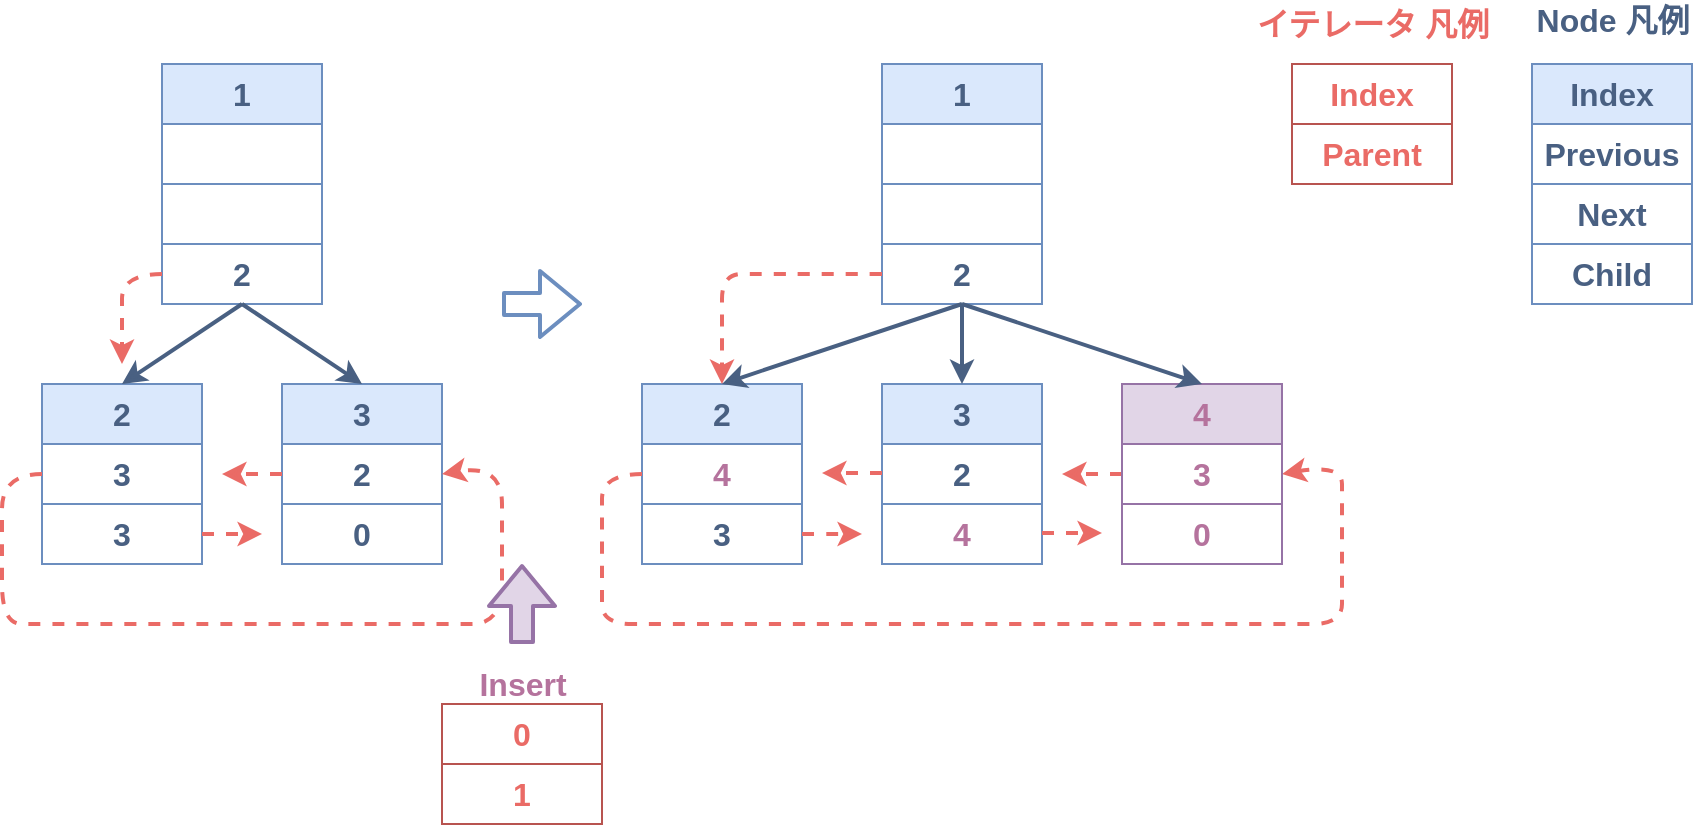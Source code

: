 <mxfile version="12.6.5" type="device"><diagram id="uMkU0hV-Th2yiUNmq93H" name="Page-1"><mxGraphModel dx="1086" dy="966" grid="1" gridSize="10" guides="1" tooltips="1" connect="1" arrows="1" fold="1" page="1" pageScale="1" pageWidth="827" pageHeight="1169" math="0" shadow="0"><root><mxCell id="0"/><mxCell id="1" parent="0"/><mxCell id="IqR-9AkSd190H659cbV4-1" value="&lt;b&gt;&lt;font style=&quot;font-size: 16px&quot; color=&quot;#496082&quot;&gt;2&lt;/font&gt;&lt;/b&gt;" style="rounded=0;whiteSpace=wrap;html=1;fillColor=#dae8fc;strokeColor=#6c8ebf;" parent="1" vertex="1"><mxGeometry x="60" y="240" width="80" height="30" as="geometry"/></mxCell><mxCell id="IqR-9AkSd190H659cbV4-2" value="&lt;b&gt;&lt;font style=&quot;font-size: 16px&quot; color=&quot;#496082&quot;&gt;3&lt;/font&gt;&lt;/b&gt;" style="rounded=0;whiteSpace=wrap;html=1;fillColor=none;strokeColor=#6c8ebf;" parent="1" vertex="1"><mxGeometry x="60" y="270" width="80" height="30" as="geometry"/></mxCell><mxCell id="IqR-9AkSd190H659cbV4-3" value="&lt;font color=&quot;#496082&quot; size=&quot;1&quot;&gt;&lt;b style=&quot;font-size: 16px&quot;&gt;3&lt;/b&gt;&lt;/font&gt;" style="rounded=0;whiteSpace=wrap;html=1;fillColor=none;strokeColor=#6c8ebf;" parent="1" vertex="1"><mxGeometry x="60" y="300" width="80" height="30" as="geometry"/></mxCell><mxCell id="IqR-9AkSd190H659cbV4-4" value="&lt;b&gt;&lt;font style=&quot;font-size: 16px&quot; color=&quot;#496082&quot;&gt;Index&lt;/font&gt;&lt;/b&gt;" style="rounded=0;whiteSpace=wrap;html=1;fillColor=#dae8fc;strokeColor=#6c8ebf;" parent="1" vertex="1"><mxGeometry x="805" y="80" width="80" height="30" as="geometry"/></mxCell><mxCell id="IqR-9AkSd190H659cbV4-5" value="&lt;b&gt;&lt;font style=&quot;font-size: 16px&quot; color=&quot;#496082&quot;&gt;Previous&lt;/font&gt;&lt;/b&gt;" style="rounded=0;whiteSpace=wrap;html=1;fillColor=none;strokeColor=#6c8ebf;" parent="1" vertex="1"><mxGeometry x="805" y="110" width="80" height="30" as="geometry"/></mxCell><mxCell id="IqR-9AkSd190H659cbV4-6" value="&lt;font color=&quot;#496082&quot; size=&quot;1&quot;&gt;&lt;b style=&quot;font-size: 16px&quot;&gt;Next&lt;/b&gt;&lt;/font&gt;" style="rounded=0;whiteSpace=wrap;html=1;fillColor=none;strokeColor=#6c8ebf;" parent="1" vertex="1"><mxGeometry x="805" y="140" width="80" height="30" as="geometry"/></mxCell><mxCell id="IqR-9AkSd190H659cbV4-7" value="&lt;b&gt;&lt;font color=&quot;#496082&quot; style=&quot;font-size: 16px&quot;&gt;Node 凡例&lt;/font&gt;&lt;/b&gt;" style="text;html=1;align=center;verticalAlign=middle;resizable=0;points=[];autosize=1;" parent="1" vertex="1"><mxGeometry x="800" y="48" width="90" height="20" as="geometry"/></mxCell><mxCell id="IqR-9AkSd190H659cbV4-8" value="&lt;b&gt;&lt;font style=&quot;font-size: 16px&quot; color=&quot;#496082&quot;&gt;1&lt;/font&gt;&lt;/b&gt;" style="rounded=0;whiteSpace=wrap;html=1;fillColor=#dae8fc;strokeColor=#6c8ebf;" parent="1" vertex="1"><mxGeometry x="120" y="80" width="80" height="30" as="geometry"/></mxCell><mxCell id="IqR-9AkSd190H659cbV4-9" value="" style="rounded=0;whiteSpace=wrap;html=1;fillColor=none;strokeColor=#6c8ebf;" parent="1" vertex="1"><mxGeometry x="120" y="110" width="80" height="30" as="geometry"/></mxCell><mxCell id="IqR-9AkSd190H659cbV4-10" value="&lt;font color=&quot;#496082&quot; size=&quot;1&quot;&gt;&lt;b style=&quot;font-size: 16px&quot;&gt;2&lt;/b&gt;&lt;/font&gt;" style="rounded=0;whiteSpace=wrap;html=1;fillColor=none;strokeColor=#6c8ebf;" parent="1" vertex="1"><mxGeometry x="120" y="170" width="80" height="30" as="geometry"/></mxCell><mxCell id="IqR-9AkSd190H659cbV4-11" value="&lt;b&gt;&lt;font style=&quot;font-size: 16px&quot; color=&quot;#496082&quot;&gt;3&lt;/font&gt;&lt;/b&gt;" style="rounded=0;whiteSpace=wrap;html=1;fillColor=#dae8fc;strokeColor=#6c8ebf;" parent="1" vertex="1"><mxGeometry x="180" y="240" width="80" height="30" as="geometry"/></mxCell><mxCell id="IqR-9AkSd190H659cbV4-12" value="&lt;b&gt;&lt;font style=&quot;font-size: 16px&quot; color=&quot;#496082&quot;&gt;2&lt;/font&gt;&lt;/b&gt;" style="rounded=0;whiteSpace=wrap;html=1;fillColor=none;strokeColor=#6c8ebf;" parent="1" vertex="1"><mxGeometry x="180" y="270" width="80" height="30" as="geometry"/></mxCell><mxCell id="IqR-9AkSd190H659cbV4-13" value="&lt;font color=&quot;#496082&quot; size=&quot;1&quot;&gt;&lt;b style=&quot;font-size: 16px&quot;&gt;0&lt;/b&gt;&lt;/font&gt;" style="rounded=0;whiteSpace=wrap;html=1;fillColor=none;strokeColor=#6c8ebf;" parent="1" vertex="1"><mxGeometry x="180" y="300" width="80" height="30" as="geometry"/></mxCell><mxCell id="IqR-9AkSd190H659cbV4-14" value="" style="endArrow=classic;html=1;exitX=0.5;exitY=1;exitDx=0;exitDy=0;entryX=0.5;entryY=0;entryDx=0;entryDy=0;strokeColor=#496082;strokeWidth=2;" parent="1" source="IqR-9AkSd190H659cbV4-10" target="IqR-9AkSd190H659cbV4-1" edge="1"><mxGeometry width="50" height="50" relative="1" as="geometry"><mxPoint x="40" y="440" as="sourcePoint"/><mxPoint x="90" y="390" as="targetPoint"/></mxGeometry></mxCell><mxCell id="IqR-9AkSd190H659cbV4-15" value="" style="endArrow=classic;html=1;strokeColor=#496082;strokeWidth=2;exitX=0.5;exitY=1;exitDx=0;exitDy=0;entryX=0.5;entryY=0;entryDx=0;entryDy=0;" parent="1" source="IqR-9AkSd190H659cbV4-10" target="IqR-9AkSd190H659cbV4-11" edge="1"><mxGeometry width="50" height="50" relative="1" as="geometry"><mxPoint x="40" y="440" as="sourcePoint"/><mxPoint x="90" y="390" as="targetPoint"/></mxGeometry></mxCell><mxCell id="IqR-9AkSd190H659cbV4-17" value="&lt;font color=&quot;#496082&quot; size=&quot;1&quot;&gt;&lt;b style=&quot;font-size: 16px&quot;&gt;Child&lt;/b&gt;&lt;/font&gt;" style="rounded=0;whiteSpace=wrap;html=1;fillColor=none;strokeColor=#6c8ebf;" parent="1" vertex="1"><mxGeometry x="805" y="170" width="80" height="30" as="geometry"/></mxCell><mxCell id="IqR-9AkSd190H659cbV4-18" value="" style="rounded=0;whiteSpace=wrap;html=1;fillColor=none;strokeColor=#6c8ebf;" parent="1" vertex="1"><mxGeometry x="120" y="140" width="80" height="30" as="geometry"/></mxCell><mxCell id="IqR-9AkSd190H659cbV4-19" value="" style="endArrow=classic;html=1;strokeColor=#EA6B66;strokeWidth=2;dashed=1;exitX=1;exitY=0.5;exitDx=0;exitDy=0;" parent="1" source="IqR-9AkSd190H659cbV4-3" edge="1"><mxGeometry width="50" height="50" relative="1" as="geometry"><mxPoint x="60" y="400" as="sourcePoint"/><mxPoint x="170" y="315" as="targetPoint"/></mxGeometry></mxCell><mxCell id="IqR-9AkSd190H659cbV4-20" value="" style="endArrow=classic;html=1;dashed=1;strokeColor=#EA6B66;strokeWidth=2;exitX=0;exitY=0.5;exitDx=0;exitDy=0;" parent="1" source="IqR-9AkSd190H659cbV4-12" edge="1"><mxGeometry width="50" height="50" relative="1" as="geometry"><mxPoint x="170" y="290" as="sourcePoint"/><mxPoint x="150" y="285" as="targetPoint"/></mxGeometry></mxCell><mxCell id="IqR-9AkSd190H659cbV4-21" value="" style="curved=1;endArrow=classic;html=1;dashed=1;strokeColor=#EA6B66;strokeWidth=2;exitX=0;exitY=0.5;exitDx=0;exitDy=0;entryX=1;entryY=0.5;entryDx=0;entryDy=0;" parent="1" source="IqR-9AkSd190H659cbV4-2" target="IqR-9AkSd190H659cbV4-12" edge="1"><mxGeometry width="50" height="50" relative="1" as="geometry"><mxPoint x="60" y="400" as="sourcePoint"/><mxPoint x="110" y="350" as="targetPoint"/><Array as="points"><mxPoint x="40" y="285"/><mxPoint x="40" y="320"/><mxPoint x="40" y="360"/><mxPoint x="60" y="360"/><mxPoint x="260" y="360"/><mxPoint x="290" y="360"/><mxPoint x="290" y="320"/><mxPoint x="290" y="280"/></Array></mxGeometry></mxCell><mxCell id="IqR-9AkSd190H659cbV4-22" value="" style="curved=1;endArrow=classic;html=1;dashed=1;strokeColor=#EA6B66;strokeWidth=2;exitX=0;exitY=0.5;exitDx=0;exitDy=0;" parent="1" source="IqR-9AkSd190H659cbV4-10" edge="1"><mxGeometry width="50" height="50" relative="1" as="geometry"><mxPoint x="40" y="430" as="sourcePoint"/><mxPoint x="100" y="230" as="targetPoint"/><Array as="points"><mxPoint x="100" y="185"/><mxPoint x="100" y="210"/></Array></mxGeometry></mxCell><mxCell id="IqR-9AkSd190H659cbV4-24" value="&lt;b&gt;&lt;font style=&quot;font-size: 16px&quot; color=&quot;#496082&quot;&gt;2&lt;/font&gt;&lt;/b&gt;" style="rounded=0;whiteSpace=wrap;html=1;fillColor=#dae8fc;strokeColor=#6c8ebf;" parent="1" vertex="1"><mxGeometry x="360" y="240" width="80" height="30" as="geometry"/></mxCell><mxCell id="IqR-9AkSd190H659cbV4-25" value="&lt;b&gt;&lt;font style=&quot;font-size: 16px&quot; color=&quot;#b5739d&quot;&gt;4&lt;/font&gt;&lt;/b&gt;" style="rounded=0;whiteSpace=wrap;html=1;fillColor=none;strokeColor=#6c8ebf;" parent="1" vertex="1"><mxGeometry x="360" y="270" width="80" height="30" as="geometry"/></mxCell><mxCell id="IqR-9AkSd190H659cbV4-26" value="&lt;font size=&quot;1&quot; color=&quot;#496082&quot;&gt;&lt;b style=&quot;font-size: 16px&quot;&gt;3&lt;/b&gt;&lt;/font&gt;" style="rounded=0;whiteSpace=wrap;html=1;fillColor=none;strokeColor=#6c8ebf;" parent="1" vertex="1"><mxGeometry x="360" y="300" width="80" height="30" as="geometry"/></mxCell><mxCell id="IqR-9AkSd190H659cbV4-27" value="&lt;b&gt;&lt;font style=&quot;font-size: 16px&quot; color=&quot;#496082&quot;&gt;1&lt;/font&gt;&lt;/b&gt;" style="rounded=0;whiteSpace=wrap;html=1;fillColor=#dae8fc;strokeColor=#6c8ebf;" parent="1" vertex="1"><mxGeometry x="480" y="80" width="80" height="30" as="geometry"/></mxCell><mxCell id="IqR-9AkSd190H659cbV4-28" value="" style="rounded=0;whiteSpace=wrap;html=1;fillColor=none;strokeColor=#6c8ebf;" parent="1" vertex="1"><mxGeometry x="480" y="110" width="80" height="30" as="geometry"/></mxCell><mxCell id="IqR-9AkSd190H659cbV4-29" value="&lt;font size=&quot;1&quot; color=&quot;#496082&quot;&gt;&lt;b style=&quot;font-size: 16px&quot;&gt;2&lt;/b&gt;&lt;/font&gt;" style="rounded=0;whiteSpace=wrap;html=1;fillColor=none;strokeColor=#6c8ebf;" parent="1" vertex="1"><mxGeometry x="480" y="170" width="80" height="30" as="geometry"/></mxCell><mxCell id="IqR-9AkSd190H659cbV4-30" value="&lt;b&gt;&lt;font style=&quot;font-size: 16px&quot; color=&quot;#496082&quot;&gt;3&lt;/font&gt;&lt;/b&gt;" style="rounded=0;whiteSpace=wrap;html=1;fillColor=#dae8fc;strokeColor=#6c8ebf;" parent="1" vertex="1"><mxGeometry x="480" y="240" width="80" height="30" as="geometry"/></mxCell><mxCell id="IqR-9AkSd190H659cbV4-31" value="&lt;b&gt;&lt;font style=&quot;font-size: 16px&quot; color=&quot;#496082&quot;&gt;2&lt;/font&gt;&lt;/b&gt;" style="rounded=0;whiteSpace=wrap;html=1;fillColor=none;strokeColor=#6c8ebf;" parent="1" vertex="1"><mxGeometry x="480" y="270" width="80" height="30" as="geometry"/></mxCell><mxCell id="IqR-9AkSd190H659cbV4-32" value="&lt;font size=&quot;1&quot; color=&quot;#b5739d&quot;&gt;&lt;b style=&quot;font-size: 16px&quot;&gt;4&lt;/b&gt;&lt;/font&gt;" style="rounded=0;whiteSpace=wrap;html=1;fillColor=none;strokeColor=#6c8ebf;" parent="1" vertex="1"><mxGeometry x="480" y="300" width="80" height="30" as="geometry"/></mxCell><mxCell id="IqR-9AkSd190H659cbV4-33" value="" style="endArrow=classic;html=1;exitX=0.5;exitY=1;exitDx=0;exitDy=0;entryX=0.5;entryY=0;entryDx=0;entryDy=0;strokeColor=#496082;strokeWidth=2;" parent="1" source="IqR-9AkSd190H659cbV4-29" target="IqR-9AkSd190H659cbV4-24" edge="1"><mxGeometry width="50" height="50" relative="1" as="geometry"><mxPoint x="400" y="440" as="sourcePoint"/><mxPoint x="450" y="390" as="targetPoint"/></mxGeometry></mxCell><mxCell id="IqR-9AkSd190H659cbV4-34" value="" style="endArrow=classic;html=1;strokeColor=#496082;strokeWidth=2;exitX=0.5;exitY=1;exitDx=0;exitDy=0;entryX=0.5;entryY=0;entryDx=0;entryDy=0;" parent="1" source="IqR-9AkSd190H659cbV4-29" target="IqR-9AkSd190H659cbV4-30" edge="1"><mxGeometry width="50" height="50" relative="1" as="geometry"><mxPoint x="400" y="440" as="sourcePoint"/><mxPoint x="450" y="390" as="targetPoint"/></mxGeometry></mxCell><mxCell id="IqR-9AkSd190H659cbV4-35" value="" style="rounded=0;whiteSpace=wrap;html=1;fillColor=none;strokeColor=#6c8ebf;" parent="1" vertex="1"><mxGeometry x="480" y="140" width="80" height="30" as="geometry"/></mxCell><mxCell id="IqR-9AkSd190H659cbV4-36" value="" style="endArrow=classic;html=1;strokeColor=#EA6B66;strokeWidth=2;dashed=1;" parent="1" edge="1"><mxGeometry width="50" height="50" relative="1" as="geometry"><mxPoint x="440" y="315" as="sourcePoint"/><mxPoint x="470" y="315" as="targetPoint"/><Array as="points"><mxPoint x="460" y="315"/></Array></mxGeometry></mxCell><mxCell id="IqR-9AkSd190H659cbV4-37" value="" style="endArrow=classic;html=1;dashed=1;strokeColor=#EA6B66;strokeWidth=2;exitX=0;exitY=0.5;exitDx=0;exitDy=0;" parent="1" source="IqR-9AkSd190H659cbV4-41" edge="1"><mxGeometry width="50" height="50" relative="1" as="geometry"><mxPoint x="590" y="285" as="sourcePoint"/><mxPoint x="570" y="285" as="targetPoint"/></mxGeometry></mxCell><mxCell id="IqR-9AkSd190H659cbV4-38" value="" style="curved=1;endArrow=classic;html=1;dashed=1;strokeColor=#EA6B66;strokeWidth=2;entryX=1;entryY=0.5;entryDx=0;entryDy=0;" parent="1" target="IqR-9AkSd190H659cbV4-41" edge="1"><mxGeometry width="50" height="50" relative="1" as="geometry"><mxPoint x="360" y="285" as="sourcePoint"/><mxPoint x="690" y="285" as="targetPoint"/><Array as="points"><mxPoint x="340" y="285"/><mxPoint x="340" y="310"/><mxPoint x="340" y="340"/><mxPoint x="340" y="360"/><mxPoint x="370" y="360"/><mxPoint x="680" y="360"/><mxPoint x="710" y="360"/><mxPoint x="710" y="340"/><mxPoint x="710" y="300"/><mxPoint x="710" y="280"/></Array></mxGeometry></mxCell><mxCell id="IqR-9AkSd190H659cbV4-39" value="" style="curved=1;endArrow=classic;html=1;dashed=1;strokeColor=#EA6B66;strokeWidth=2;exitX=0;exitY=0.5;exitDx=0;exitDy=0;" parent="1" source="IqR-9AkSd190H659cbV4-29" edge="1"><mxGeometry width="50" height="50" relative="1" as="geometry"><mxPoint x="400" y="430" as="sourcePoint"/><mxPoint x="400" y="240" as="targetPoint"/><Array as="points"><mxPoint x="420" y="185"/><mxPoint x="400" y="185"/><mxPoint x="400" y="210"/></Array></mxGeometry></mxCell><mxCell id="IqR-9AkSd190H659cbV4-40" value="&lt;b&gt;&lt;font style=&quot;font-size: 16px&quot; color=&quot;#b5739d&quot;&gt;4&lt;/font&gt;&lt;/b&gt;" style="rounded=0;whiteSpace=wrap;html=1;fillColor=#e1d5e7;strokeColor=#9673a6;" parent="1" vertex="1"><mxGeometry x="600" y="240" width="80" height="30" as="geometry"/></mxCell><mxCell id="IqR-9AkSd190H659cbV4-41" value="&lt;b&gt;&lt;font style=&quot;font-size: 16px&quot; color=&quot;#b5739d&quot;&gt;3&lt;/font&gt;&lt;/b&gt;" style="rounded=0;whiteSpace=wrap;html=1;fillColor=none;strokeColor=#9673a6;" parent="1" vertex="1"><mxGeometry x="600" y="270" width="80" height="30" as="geometry"/></mxCell><mxCell id="IqR-9AkSd190H659cbV4-42" value="&lt;font size=&quot;1&quot; color=&quot;#b5739d&quot;&gt;&lt;b style=&quot;font-size: 16px&quot;&gt;0&lt;/b&gt;&lt;/font&gt;" style="rounded=0;whiteSpace=wrap;html=1;fillColor=none;strokeColor=#9673a6;" parent="1" vertex="1"><mxGeometry x="600" y="300" width="80" height="30" as="geometry"/></mxCell><mxCell id="IqR-9AkSd190H659cbV4-43" value="" style="shape=flexArrow;endArrow=classic;html=1;strokeColor=#9673a6;strokeWidth=2;fillColor=#e1d5e7;" parent="1" edge="1"><mxGeometry width="50" height="50" relative="1" as="geometry"><mxPoint x="300" y="370" as="sourcePoint"/><mxPoint x="300" y="330" as="targetPoint"/></mxGeometry></mxCell><mxCell id="IqR-9AkSd190H659cbV4-45" value="" style="endArrow=classic;html=1;dashed=1;strokeColor=#EA6B66;strokeWidth=2;exitX=0;exitY=0.5;exitDx=0;exitDy=0;" parent="1" edge="1"><mxGeometry width="50" height="50" relative="1" as="geometry"><mxPoint x="480" y="284.5" as="sourcePoint"/><mxPoint x="450" y="284.5" as="targetPoint"/></mxGeometry></mxCell><mxCell id="IqR-9AkSd190H659cbV4-46" value="&lt;b&gt;&lt;font color=&quot;#b5739d&quot; style=&quot;font-size: 16px&quot;&gt;Insert&lt;/font&gt;&lt;/b&gt;" style="text;html=1;align=center;verticalAlign=middle;resizable=0;points=[];autosize=1;" parent="1" vertex="1"><mxGeometry x="270" y="380" width="60" height="20" as="geometry"/></mxCell><mxCell id="IqR-9AkSd190H659cbV4-47" value="" style="shape=flexArrow;endArrow=classic;html=1;strokeColor=#6c8ebf;strokeWidth=2;fillColor=none;" parent="1" edge="1"><mxGeometry width="50" height="50" relative="1" as="geometry"><mxPoint x="290" y="200" as="sourcePoint"/><mxPoint x="330" y="200" as="targetPoint"/></mxGeometry></mxCell><mxCell id="IqR-9AkSd190H659cbV4-48" value="" style="endArrow=classic;html=1;strokeColor=#EA6B66;strokeWidth=2;dashed=1;exitX=1;exitY=0.5;exitDx=0;exitDy=0;" parent="1" edge="1"><mxGeometry width="50" height="50" relative="1" as="geometry"><mxPoint x="560" y="314.5" as="sourcePoint"/><mxPoint x="590" y="314.5" as="targetPoint"/></mxGeometry></mxCell><mxCell id="P3NSJ7yaO5Mn8jIWT1Fw-1" value="&lt;font color=&quot;#ea6b66&quot; size=&quot;1&quot;&gt;&lt;b style=&quot;font-size: 16px&quot;&gt;0&lt;/b&gt;&lt;/font&gt;" style="rounded=0;whiteSpace=wrap;html=1;fillColor=none;strokeColor=#b85450;" parent="1" vertex="1"><mxGeometry x="260" y="400" width="80" height="30" as="geometry"/></mxCell><mxCell id="P3NSJ7yaO5Mn8jIWT1Fw-2" value="&lt;font size=&quot;1&quot; color=&quot;#ea6b66&quot;&gt;&lt;b style=&quot;font-size: 16px&quot;&gt;1&lt;/b&gt;&lt;/font&gt;" style="rounded=0;whiteSpace=wrap;html=1;fillColor=none;strokeColor=#b85450;" parent="1" vertex="1"><mxGeometry x="260" y="430" width="80" height="30" as="geometry"/></mxCell><mxCell id="P3NSJ7yaO5Mn8jIWT1Fw-3" value="&lt;b&gt;&lt;font style=&quot;font-size: 16px&quot; color=&quot;#ea6b66&quot;&gt;Index&lt;/font&gt;&lt;/b&gt;" style="rounded=0;whiteSpace=wrap;html=1;fillColor=none;strokeColor=#b85450;" parent="1" vertex="1"><mxGeometry x="685" y="80" width="80" height="30" as="geometry"/></mxCell><mxCell id="P3NSJ7yaO5Mn8jIWT1Fw-4" value="&lt;b&gt;&lt;font style=&quot;font-size: 16px&quot; color=&quot;#ea6b66&quot;&gt;Parent&lt;/font&gt;&lt;/b&gt;" style="rounded=0;whiteSpace=wrap;html=1;fillColor=none;strokeColor=#b85450;" parent="1" vertex="1"><mxGeometry x="685" y="110" width="80" height="30" as="geometry"/></mxCell><mxCell id="P3NSJ7yaO5Mn8jIWT1Fw-5" value="&lt;b&gt;&lt;font style=&quot;font-size: 16px&quot; color=&quot;#ea6b66&quot;&gt;イテレータ 凡例&lt;/font&gt;&lt;/b&gt;" style="text;html=1;align=center;verticalAlign=middle;resizable=0;points=[];autosize=1;" parent="1" vertex="1"><mxGeometry x="660" y="50" width="130" height="20" as="geometry"/></mxCell><mxCell id="pIXffUlHbwcebj4Kvf4j-2" value="" style="endArrow=classic;html=1;strokeColor=#496082;strokeWidth=2;" edge="1" parent="1"><mxGeometry width="50" height="50" relative="1" as="geometry"><mxPoint x="520" y="200" as="sourcePoint"/><mxPoint x="640" y="240" as="targetPoint"/></mxGeometry></mxCell></root></mxGraphModel></diagram></mxfile>